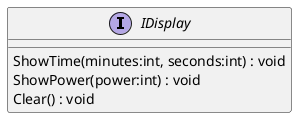@startuml
interface IDisplay {
    ShowTime(minutes:int, seconds:int) : void
    ShowPower(power:int) : void
    Clear() : void
}
@enduml

